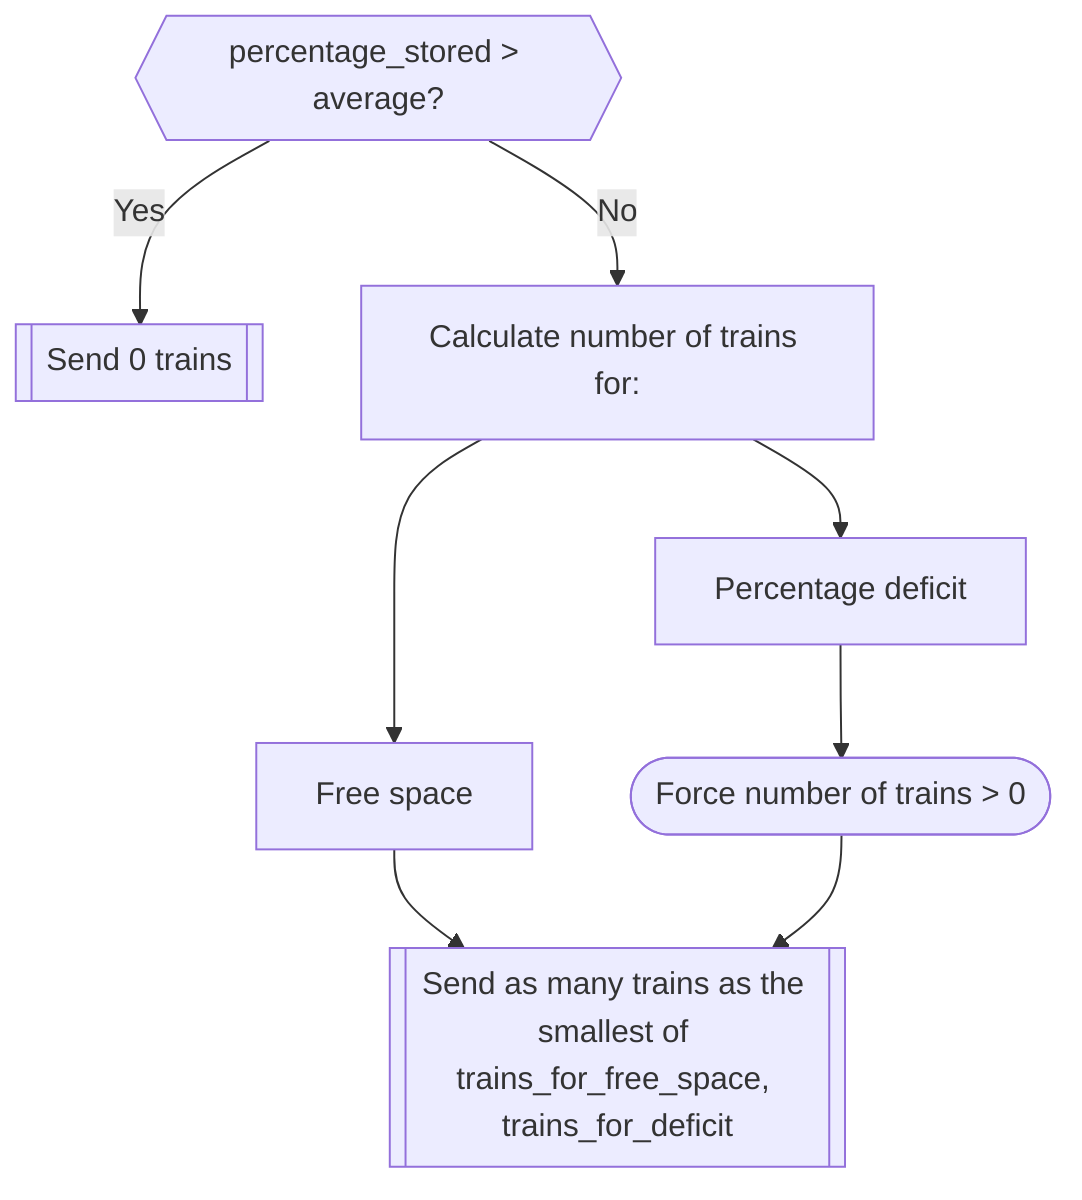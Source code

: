 flowchart TD
    A{{percentage_stored > average?}}
    A -->|Yes| B[[Send 0 trains]]
    A -->|No| C[Calculate number of trains for:]
    C --> D[Free space] --> G
    C --> E[Percentage deficit] --> F([Force number of trains > 0]) --> G
    G[[Send as many trains as the smallest of trains_for_free_space, trains_for_deficit]]